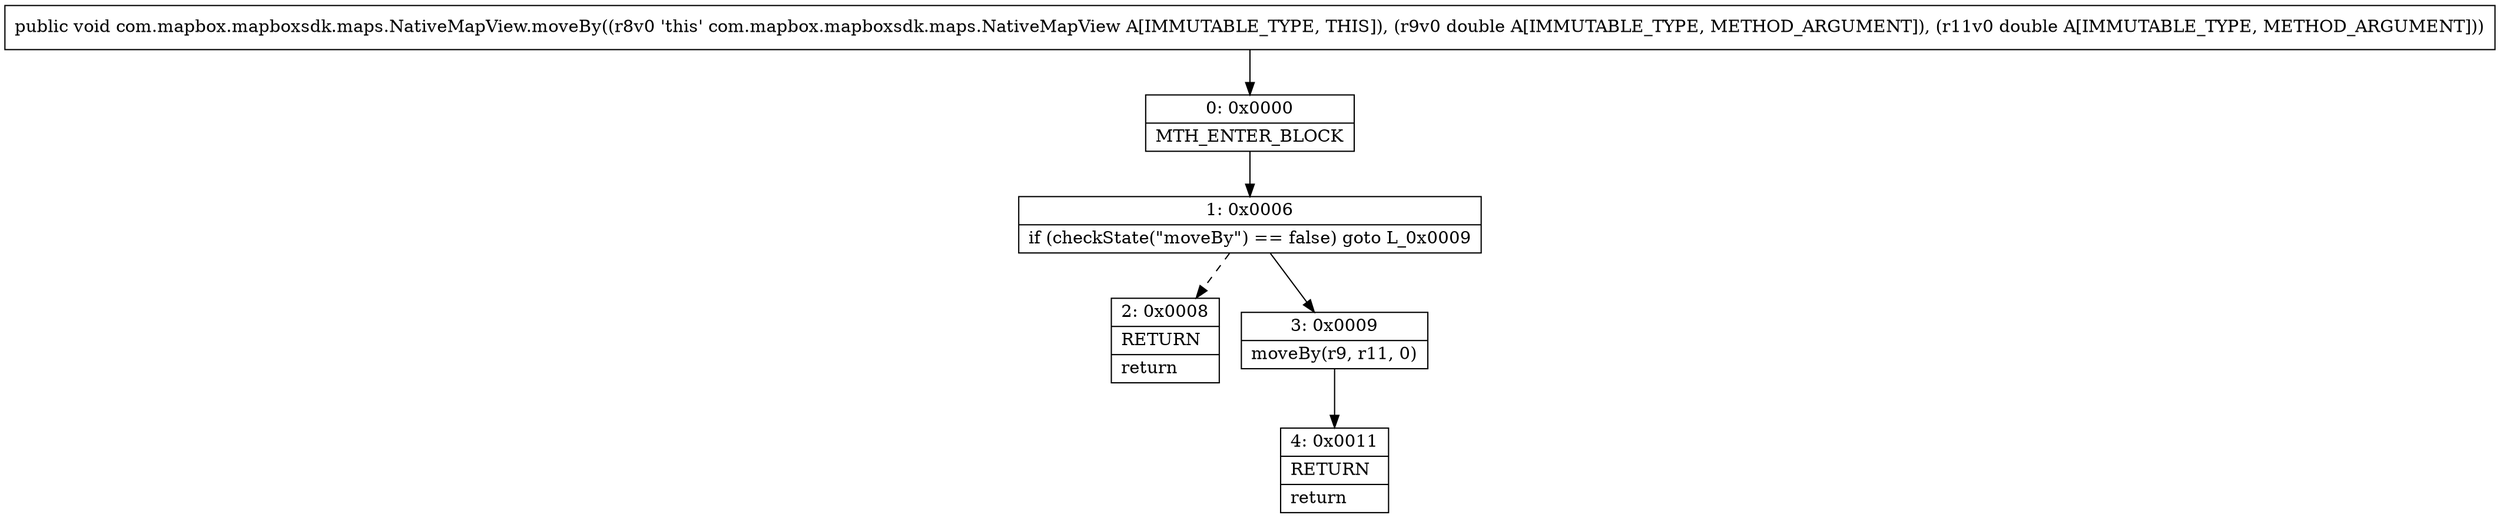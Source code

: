 digraph "CFG forcom.mapbox.mapboxsdk.maps.NativeMapView.moveBy(DD)V" {
Node_0 [shape=record,label="{0\:\ 0x0000|MTH_ENTER_BLOCK\l}"];
Node_1 [shape=record,label="{1\:\ 0x0006|if (checkState(\"moveBy\") == false) goto L_0x0009\l}"];
Node_2 [shape=record,label="{2\:\ 0x0008|RETURN\l|return\l}"];
Node_3 [shape=record,label="{3\:\ 0x0009|moveBy(r9, r11, 0)\l}"];
Node_4 [shape=record,label="{4\:\ 0x0011|RETURN\l|return\l}"];
MethodNode[shape=record,label="{public void com.mapbox.mapboxsdk.maps.NativeMapView.moveBy((r8v0 'this' com.mapbox.mapboxsdk.maps.NativeMapView A[IMMUTABLE_TYPE, THIS]), (r9v0 double A[IMMUTABLE_TYPE, METHOD_ARGUMENT]), (r11v0 double A[IMMUTABLE_TYPE, METHOD_ARGUMENT])) }"];
MethodNode -> Node_0;
Node_0 -> Node_1;
Node_1 -> Node_2[style=dashed];
Node_1 -> Node_3;
Node_3 -> Node_4;
}

